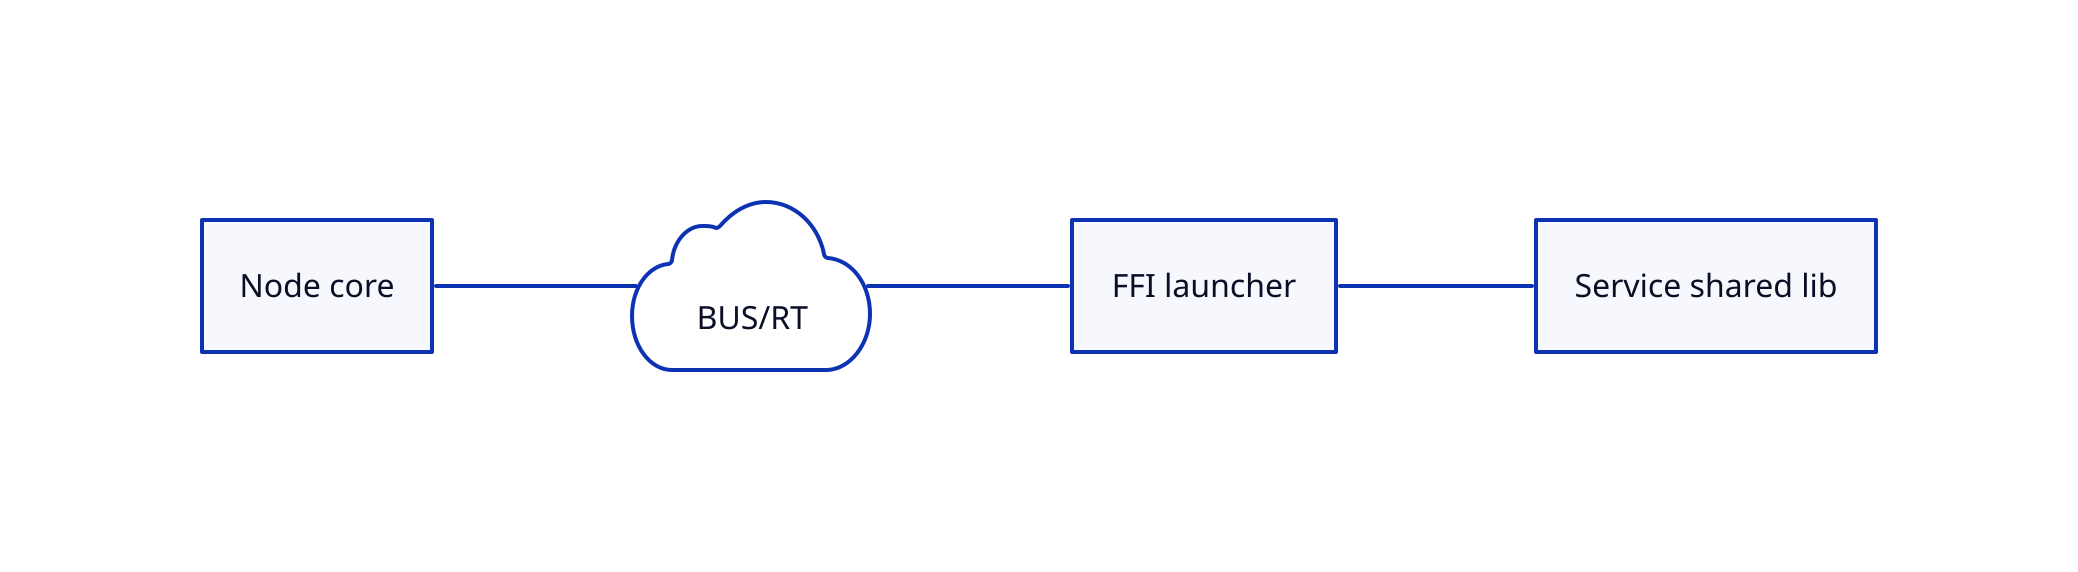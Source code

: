 direction: right

core: Node core
bus: BUS/RT { shape: cloud }
launcher: FFI launcher
service: Service shared lib

core -- bus
bus -- launcher
launcher -- service
